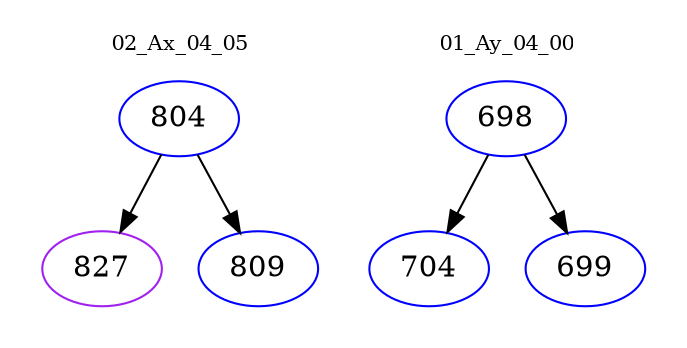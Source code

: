 digraph{
subgraph cluster_0 {
color = white
label = "02_Ax_04_05";
fontsize=10;
T0_804 [label="804", color="blue"]
T0_804 -> T0_827 [color="black"]
T0_827 [label="827", color="purple"]
T0_804 -> T0_809 [color="black"]
T0_809 [label="809", color="blue"]
}
subgraph cluster_1 {
color = white
label = "01_Ay_04_00";
fontsize=10;
T1_698 [label="698", color="blue"]
T1_698 -> T1_704 [color="black"]
T1_704 [label="704", color="blue"]
T1_698 -> T1_699 [color="black"]
T1_699 [label="699", color="blue"]
}
}
